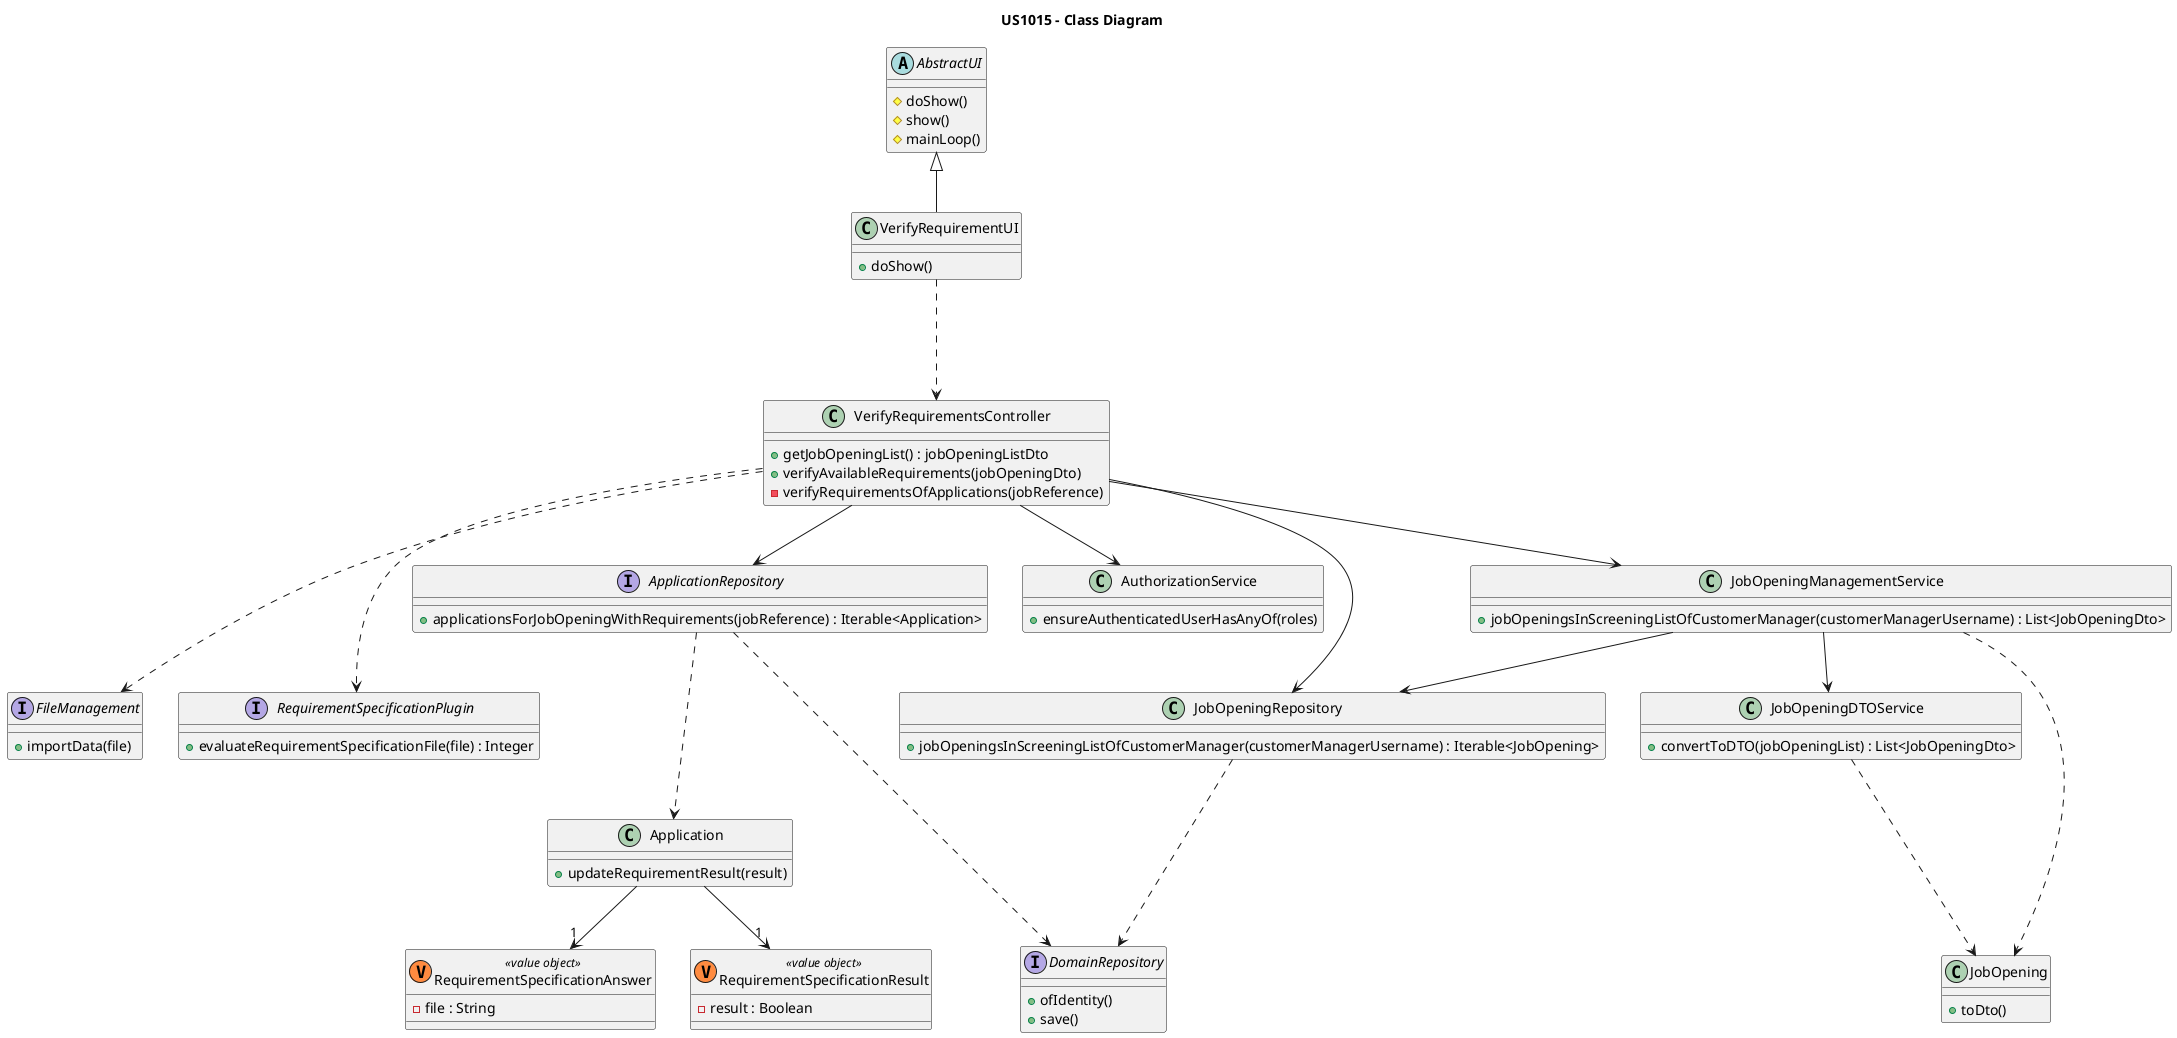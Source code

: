 @startuml
'https://plantuml.com/class-diagram

title US1015 - Class Diagram



abstract class AbstractUI {
    # doShow()
    # show()
    # mainLoop()
}

class VerifyRequirementUI {
+ doShow()
}

class VerifyRequirementsController  {
+ getJobOpeningList() : jobOpeningListDto
+ verifyAvailableRequirements(jobOpeningDto)
- verifyRequirementsOfApplications(jobReference)
}

'Requirements
interface FileManagement {
+ importData(file)
}

interface RequirementSpecificationPlugin {
+ evaluateRequirementSpecificationFile(file) : Integer
}

interface ApplicationRepository {
+ applicationsForJobOpeningWithRequirements(jobReference) : Iterable<Application>
}

class Application {
+ updateRequirementResult(result)
}

class AuthorizationService {
+ ensureAuthenticatedUserHasAnyOf(roles)
}

class RequirementSpecificationAnswer <<(V,#FF8B40) value object>> {
- file : String
}

class RequirementSpecificationResult <<(V,#FF8B40) value object>> {
- result : Boolean
}

interface DomainRepository {
+ ofIdentity()
+ save()
}

class JobOpeningRepository {
+ jobOpeningsInScreeningListOfCustomerManager(customerManagerUsername) : Iterable<JobOpening>
}

class JobOpeningManagementService{
+ jobOpeningsInScreeningListOfCustomerManager(customerManagerUsername) : List<JobOpeningDto>
}
class JobOpeningDTOService{
+ convertToDTO(jobOpeningList) : List<JobOpeningDto>
}
class JobOpening {
+ toDto()
}



AbstractUI <|-- VerifyRequirementUI

VerifyRequirementUI .--> VerifyRequirementsController

VerifyRequirementsController --> AuthorizationService
VerifyRequirementsController --> JobOpeningRepository
VerifyRequirementsController --> ApplicationRepository
VerifyRequirementsController .--> RequirementSpecificationPlugin
VerifyRequirementsController .--> FileManagement
VerifyRequirementsController --> JobOpeningManagementService

JobOpeningManagementService --> JobOpeningRepository
JobOpeningManagementService --> JobOpeningDTOService
JobOpeningManagementService .-> JobOpening
JobOpeningDTOService .--> JobOpening



ApplicationRepository .--> Application
Application --> "1" RequirementSpecificationResult
Application --> "1" RequirementSpecificationAnswer


ApplicationRepository .--> DomainRepository
JobOpeningRepository .--> DomainRepository

@enduml